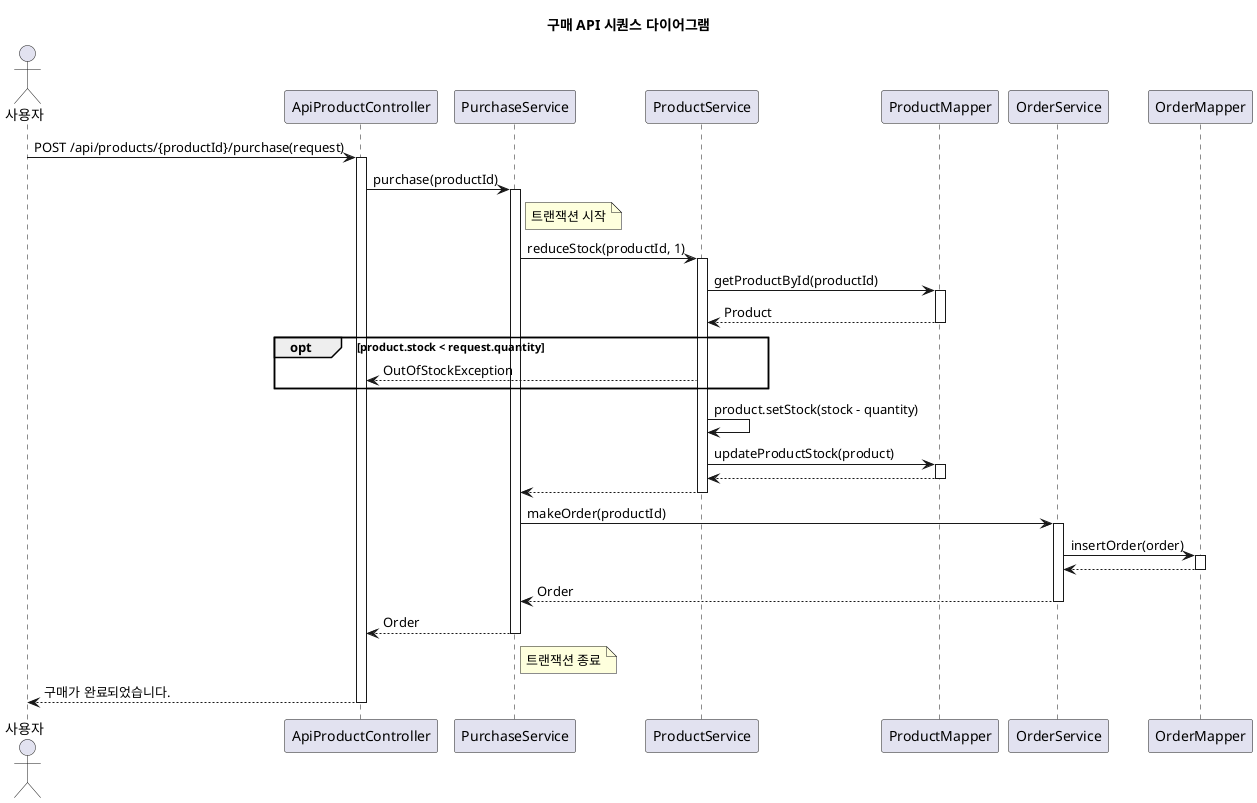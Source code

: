 @startuml
title 구매 API 시퀀스 다이어그램

actor 사용자 as User
participant "ApiProductController" as Controller
participant "PurchaseService" as PurchaseService
participant "ProductService" as ProductService
participant "ProductMapper" as ProductMapper
participant "OrderService" as OrderService
participant "OrderMapper" as OrderMapper


User -> Controller : POST /api/products/{productId}/purchase(request)
activate Controller

Controller -> PurchaseService : purchase(productId)
note right of PurchaseService : 트랜잭션 시작
activate PurchaseService

PurchaseService -> ProductService : reduceStock(productId, 1)
activate ProductService

ProductService -> ProductMapper : getProductById(productId)
activate ProductMapper
ProductMapper --> ProductService : Product
deactivate ProductMapper

opt product.stock < request.quantity
ProductService --> Controller : OutOfStockException
end

ProductService -> ProductService : product.setStock(stock - quantity)
ProductService -> ProductMapper : updateProductStock(product)
activate ProductMapper
ProductMapper --> ProductService :
deactivate ProductMapper

ProductService --> PurchaseService
deactivate ProductService

PurchaseService -> OrderService : makeOrder(productId)
activate OrderService
OrderService -> OrderMapper : insertOrder(order)
activate OrderMapper
OrderMapper --> OrderService
deactivate OrderMapper
OrderService --> PurchaseService : Order
deactivate OrderService

PurchaseService --> Controller : Order
deactivate PurchaseService
note right of PurchaseService : 트랜잭션 종료

Controller --> User : 구매가 완료되었습니다.
deactivate Controller

@enduml